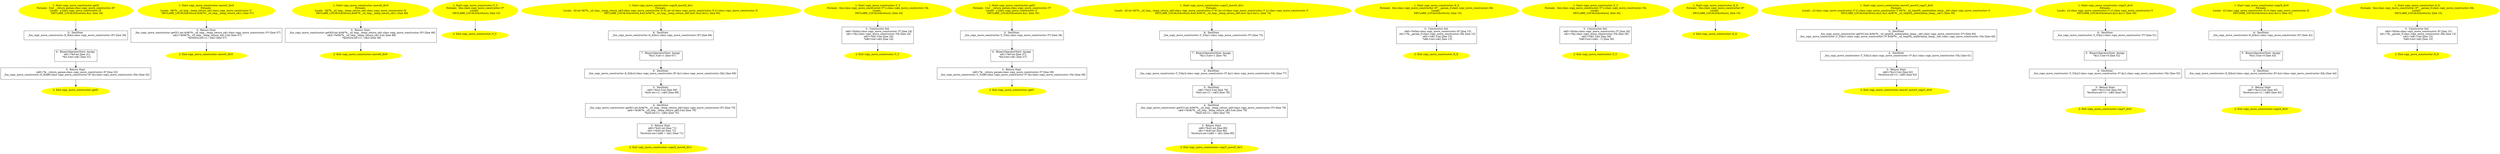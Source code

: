 /* @generated */
digraph iCFG {
"copy_move_constructor::getX{d41d8cd98f00b204e9800998ecf8427e_ZN21copy_move_constructor4getXEi}.00dad5067c368ba669fb710d5cb310c7_5" [label="5:  DeclStmt \n   _fun_copy_move_constructor::X_X(&x:class copy_move_constructor::X*) [line 30]\n " shape="box"]
	

	 "copy_move_constructor::getX{d41d8cd98f00b204e9800998ecf8427e_ZN21copy_move_constructor4getXEi}.00dad5067c368ba669fb710d5cb310c7_5" -> "copy_move_constructor::getX{d41d8cd98f00b204e9800998ecf8427e_ZN21copy_move_constructor4getXEi}.00dad5067c368ba669fb710d5cb310c7_4" ;
"copy_move_constructor::getX{d41d8cd98f00b204e9800998ecf8427e_ZN21copy_move_constructor4getXEi}.00dad5067c368ba669fb710d5cb310c7_4" [label="4:  BinaryOperatorStmt: Assign \n   n$1=*&f:int [line 31]\n  *&x.f:int=n$1 [line 31]\n " shape="box"]
	

	 "copy_move_constructor::getX{d41d8cd98f00b204e9800998ecf8427e_ZN21copy_move_constructor4getXEi}.00dad5067c368ba669fb710d5cb310c7_4" -> "copy_move_constructor::getX{d41d8cd98f00b204e9800998ecf8427e_ZN21copy_move_constructor4getXEi}.00dad5067c368ba669fb710d5cb310c7_3" ;
"copy_move_constructor::getX{d41d8cd98f00b204e9800998ecf8427e_ZN21copy_move_constructor4getXEi}.00dad5067c368ba669fb710d5cb310c7_3" [label="3:  Return Stmt \n   n$0=*&__return_param:class copy_move_constructor::X* [line 32]\n  _fun_copy_move_constructor::X_X(n$0:class copy_move_constructor::X*,&x:class copy_move_constructor::X&) [line 32]\n " shape="box"]
	

	 "copy_move_constructor::getX{d41d8cd98f00b204e9800998ecf8427e_ZN21copy_move_constructor4getXEi}.00dad5067c368ba669fb710d5cb310c7_3" -> "copy_move_constructor::getX{d41d8cd98f00b204e9800998ecf8427e_ZN21copy_move_constructor4getXEi}.00dad5067c368ba669fb710d5cb310c7_2" ;
"copy_move_constructor::getX{d41d8cd98f00b204e9800998ecf8427e_ZN21copy_move_constructor4getXEi}.00dad5067c368ba669fb710d5cb310c7_2" [label="2: Exit copy_move_constructor::getX \n  " color=yellow style=filled]
	

"copy_move_constructor::getX{d41d8cd98f00b204e9800998ecf8427e_ZN21copy_move_constructor4getXEi}.00dad5067c368ba669fb710d5cb310c7_1" [label="1: Start copy_move_constructor::getX\nFormals:  f:int __return_param:class copy_move_constructor::X*\nLocals:  x:class copy_move_constructor::X \n   DECLARE_LOCALS(&return,&x); [line 29]\n " color=yellow style=filled]
	

	 "copy_move_constructor::getX{d41d8cd98f00b204e9800998ecf8427e_ZN21copy_move_constructor4getXEi}.00dad5067c368ba669fb710d5cb310c7_1" -> "copy_move_constructor::getX{d41d8cd98f00b204e9800998ecf8427e_ZN21copy_move_constructor4getXEi}.00dad5067c368ba669fb710d5cb310c7_5" ;
"copy_move_constructor::moveY_div0{d41d8cd98f00b204e9800998ecf8427e_ZN21copy_move_constructor10moveY_.7a545f412923a1583673932ecf1ee3f4_3" [label="3:  Return Stmt \n   _fun_copy_move_constructor::getY(1:int,&0$?%__sil_tmp__temp_return_n$1:class copy_move_constructor::Y*) [line 57]\n  n$2=*&0$?%__sil_tmp__temp_return_n$1.f:int [line 57]\n  *&return:int=(1 / n$2) [line 57]\n " shape="box"]
	

	 "copy_move_constructor::moveY_div0{d41d8cd98f00b204e9800998ecf8427e_ZN21copy_move_constructor10moveY_.7a545f412923a1583673932ecf1ee3f4_3" -> "copy_move_constructor::moveY_div0{d41d8cd98f00b204e9800998ecf8427e_ZN21copy_move_constructor10moveY_.7a545f412923a1583673932ecf1ee3f4_2" ;
"copy_move_constructor::moveY_div0{d41d8cd98f00b204e9800998ecf8427e_ZN21copy_move_constructor10moveY_.7a545f412923a1583673932ecf1ee3f4_2" [label="2: Exit copy_move_constructor::moveY_div0 \n  " color=yellow style=filled]
	

"copy_move_constructor::moveY_div0{d41d8cd98f00b204e9800998ecf8427e_ZN21copy_move_constructor10moveY_.7a545f412923a1583673932ecf1ee3f4_1" [label="1: Start copy_move_constructor::moveY_div0\nFormals: \nLocals:  0$?%__sil_tmp__temp_return_n$1:class copy_move_constructor::Y \n   DECLARE_LOCALS(&return,&0$?%__sil_tmp__temp_return_n$1); [line 57]\n " color=yellow style=filled]
	

	 "copy_move_constructor::moveY_div0{d41d8cd98f00b204e9800998ecf8427e_ZN21copy_move_constructor10moveY_.7a545f412923a1583673932ecf1ee3f4_1" -> "copy_move_constructor::moveY_div0{d41d8cd98f00b204e9800998ecf8427e_ZN21copy_move_constructor10moveY_.7a545f412923a1583673932ecf1ee3f4_3" ;
"copy_move_constructor::moveX_div0{d41d8cd98f00b204e9800998ecf8427e_ZN21copy_move_constructor10moveX_.99c0b67eb8aef735644d369e52acdfba_3" [label="3:  Return Stmt \n   _fun_copy_move_constructor::getX(0:int,&0$?%__sil_tmp__temp_return_n$1:class copy_move_constructor::X*) [line 48]\n  n$2=*&0$?%__sil_tmp__temp_return_n$1.f:int [line 48]\n  *&return:int=(1 / n$2) [line 48]\n " shape="box"]
	

	 "copy_move_constructor::moveX_div0{d41d8cd98f00b204e9800998ecf8427e_ZN21copy_move_constructor10moveX_.99c0b67eb8aef735644d369e52acdfba_3" -> "copy_move_constructor::moveX_div0{d41d8cd98f00b204e9800998ecf8427e_ZN21copy_move_constructor10moveX_.99c0b67eb8aef735644d369e52acdfba_2" ;
"copy_move_constructor::moveX_div0{d41d8cd98f00b204e9800998ecf8427e_ZN21copy_move_constructor10moveX_.99c0b67eb8aef735644d369e52acdfba_2" [label="2: Exit copy_move_constructor::moveX_div0 \n  " color=yellow style=filled]
	

"copy_move_constructor::moveX_div0{d41d8cd98f00b204e9800998ecf8427e_ZN21copy_move_constructor10moveX_.99c0b67eb8aef735644d369e52acdfba_1" [label="1: Start copy_move_constructor::moveX_div0\nFormals: \nLocals:  0$?%__sil_tmp__temp_return_n$1:class copy_move_constructor::X \n   DECLARE_LOCALS(&return,&0$?%__sil_tmp__temp_return_n$1); [line 48]\n " color=yellow style=filled]
	

	 "copy_move_constructor::moveX_div0{d41d8cd98f00b204e9800998ecf8427e_ZN21copy_move_constructor10moveX_.99c0b67eb8aef735644d369e52acdfba_1" -> "copy_move_constructor::moveX_div0{d41d8cd98f00b204e9800998ecf8427e_ZN21copy_move_constructor10moveX_.99c0b67eb8aef735644d369e52acdfba_3" ;
"copy_move_constructor::Y_Y{_ZN21copy_move_constructor1YC1Ev}.eee3477952b6b0c121f13c26764fcc89_2" [label="2: Exit copy_move_constructor::Y_Y \n  " color=yellow style=filled]
	

"copy_move_constructor::Y_Y{_ZN21copy_move_constructor1YC1Ev}.eee3477952b6b0c121f13c26764fcc89_1" [label="1: Start copy_move_constructor::Y_Y\nFormals:  this:class copy_move_constructor::Y*\nLocals:  \n   DECLARE_LOCALS(&return); [line 23]\n " color=yellow style=filled]
	

	 "copy_move_constructor::Y_Y{_ZN21copy_move_constructor1YC1Ev}.eee3477952b6b0c121f13c26764fcc89_1" -> "copy_move_constructor::Y_Y{_ZN21copy_move_constructor1YC1Ev}.eee3477952b6b0c121f13c26764fcc89_2" ;
"copy_move_constructor::copyX_moveX_div1{d41d8cd98f00b204e9800998ecf8427e_ZN21copy_move_constructor16.6818480c14ebda6d041f6ae3e2f2de73_8" [label="8:  DeclStmt \n   _fun_copy_move_constructor::X_X(&x1:class copy_move_constructor::X*) [line 66]\n " shape="box"]
	

	 "copy_move_constructor::copyX_moveX_div1{d41d8cd98f00b204e9800998ecf8427e_ZN21copy_move_constructor16.6818480c14ebda6d041f6ae3e2f2de73_8" -> "copy_move_constructor::copyX_moveX_div1{d41d8cd98f00b204e9800998ecf8427e_ZN21copy_move_constructor16.6818480c14ebda6d041f6ae3e2f2de73_7" ;
"copy_move_constructor::copyX_moveX_div1{d41d8cd98f00b204e9800998ecf8427e_ZN21copy_move_constructor16.6818480c14ebda6d041f6ae3e2f2de73_7" [label="7:  BinaryOperatorStmt: Assign \n   *&x1.f:int=1 [line 67]\n " shape="box"]
	

	 "copy_move_constructor::copyX_moveX_div1{d41d8cd98f00b204e9800998ecf8427e_ZN21copy_move_constructor16.6818480c14ebda6d041f6ae3e2f2de73_7" -> "copy_move_constructor::copyX_moveX_div1{d41d8cd98f00b204e9800998ecf8427e_ZN21copy_move_constructor16.6818480c14ebda6d041f6ae3e2f2de73_6" ;
"copy_move_constructor::copyX_moveX_div1{d41d8cd98f00b204e9800998ecf8427e_ZN21copy_move_constructor16.6818480c14ebda6d041f6ae3e2f2de73_6" [label="6:  DeclStmt \n   _fun_copy_move_constructor::X_X(&x2:class copy_move_constructor::X*,&x1:class copy_move_constructor::X&) [line 68]\n " shape="box"]
	

	 "copy_move_constructor::copyX_moveX_div1{d41d8cd98f00b204e9800998ecf8427e_ZN21copy_move_constructor16.6818480c14ebda6d041f6ae3e2f2de73_6" -> "copy_move_constructor::copyX_moveX_div1{d41d8cd98f00b204e9800998ecf8427e_ZN21copy_move_constructor16.6818480c14ebda6d041f6ae3e2f2de73_5" ;
"copy_move_constructor::copyX_moveX_div1{d41d8cd98f00b204e9800998ecf8427e_ZN21copy_move_constructor16.6818480c14ebda6d041f6ae3e2f2de73_5" [label="5:  DeclStmt \n   n$5=*&x2.f:int [line 69]\n  *&d1:int=(1 / n$5) [line 69]\n " shape="box"]
	

	 "copy_move_constructor::copyX_moveX_div1{d41d8cd98f00b204e9800998ecf8427e_ZN21copy_move_constructor16.6818480c14ebda6d041f6ae3e2f2de73_5" -> "copy_move_constructor::copyX_moveX_div1{d41d8cd98f00b204e9800998ecf8427e_ZN21copy_move_constructor16.6818480c14ebda6d041f6ae3e2f2de73_4" ;
"copy_move_constructor::copyX_moveX_div1{d41d8cd98f00b204e9800998ecf8427e_ZN21copy_move_constructor16.6818480c14ebda6d041f6ae3e2f2de73_4" [label="4:  DeclStmt \n   _fun_copy_move_constructor::getX(1:int,&0$?%__sil_tmp__temp_return_n$3:class copy_move_constructor::X*) [line 70]\n  n$4=*&0$?%__sil_tmp__temp_return_n$3.f:int [line 70]\n  *&d2:int=(1 / n$4) [line 70]\n " shape="box"]
	

	 "copy_move_constructor::copyX_moveX_div1{d41d8cd98f00b204e9800998ecf8427e_ZN21copy_move_constructor16.6818480c14ebda6d041f6ae3e2f2de73_4" -> "copy_move_constructor::copyX_moveX_div1{d41d8cd98f00b204e9800998ecf8427e_ZN21copy_move_constructor16.6818480c14ebda6d041f6ae3e2f2de73_3" ;
"copy_move_constructor::copyX_moveX_div1{d41d8cd98f00b204e9800998ecf8427e_ZN21copy_move_constructor16.6818480c14ebda6d041f6ae3e2f2de73_3" [label="3:  Return Stmt \n   n$0=*&d1:int [line 71]\n  n$1=*&d2:int [line 71]\n  *&return:int=(n$0 + n$1) [line 71]\n " shape="box"]
	

	 "copy_move_constructor::copyX_moveX_div1{d41d8cd98f00b204e9800998ecf8427e_ZN21copy_move_constructor16.6818480c14ebda6d041f6ae3e2f2de73_3" -> "copy_move_constructor::copyX_moveX_div1{d41d8cd98f00b204e9800998ecf8427e_ZN21copy_move_constructor16.6818480c14ebda6d041f6ae3e2f2de73_2" ;
"copy_move_constructor::copyX_moveX_div1{d41d8cd98f00b204e9800998ecf8427e_ZN21copy_move_constructor16.6818480c14ebda6d041f6ae3e2f2de73_2" [label="2: Exit copy_move_constructor::copyX_moveX_div1 \n  " color=yellow style=filled]
	

"copy_move_constructor::copyX_moveX_div1{d41d8cd98f00b204e9800998ecf8427e_ZN21copy_move_constructor16.6818480c14ebda6d041f6ae3e2f2de73_1" [label="1: Start copy_move_constructor::copyX_moveX_div1\nFormals: \nLocals:  d2:int 0$?%__sil_tmp__temp_return_n$3:class copy_move_constructor::X d1:int x2:class copy_move_constructor::X x1:class copy_move_constructor::X \n   DECLARE_LOCALS(&return,&d2,&0$?%__sil_tmp__temp_return_n$3,&d1,&x2,&x1); [line 65]\n " color=yellow style=filled]
	

	 "copy_move_constructor::copyX_moveX_div1{d41d8cd98f00b204e9800998ecf8427e_ZN21copy_move_constructor16.6818480c14ebda6d041f6ae3e2f2de73_1" -> "copy_move_constructor::copyX_moveX_div1{d41d8cd98f00b204e9800998ecf8427e_ZN21copy_move_constructor16.6818480c14ebda6d041f6ae3e2f2de73_8" ;
"copy_move_constructor::Y_Y{_ZN21copy_move_constructor1YC1ERKS0_}.a1bb59feb4c97e47fb0df8989fc1ca51_3" [label="3:  Constructor Init \n   n$0=*&this:class copy_move_constructor::Y* [line 24]\n  n$1=*&y:class copy_move_constructor::Y& [line 24]\n  n$2=*n$1.f:int [line 24]\n  *n$0.f:int=n$2 [line 24]\n " shape="box"]
	

	 "copy_move_constructor::Y_Y{_ZN21copy_move_constructor1YC1ERKS0_}.a1bb59feb4c97e47fb0df8989fc1ca51_3" -> "copy_move_constructor::Y_Y{_ZN21copy_move_constructor1YC1ERKS0_}.a1bb59feb4c97e47fb0df8989fc1ca51_2" ;
"copy_move_constructor::Y_Y{_ZN21copy_move_constructor1YC1ERKS0_}.a1bb59feb4c97e47fb0df8989fc1ca51_2" [label="2: Exit copy_move_constructor::Y_Y \n  " color=yellow style=filled]
	

"copy_move_constructor::Y_Y{_ZN21copy_move_constructor1YC1ERKS0_}.a1bb59feb4c97e47fb0df8989fc1ca51_1" [label="1: Start copy_move_constructor::Y_Y\nFormals:  this:class copy_move_constructor::Y* y:class copy_move_constructor::Y&\nLocals:  \n   DECLARE_LOCALS(&return); [line 24]\n " color=yellow style=filled]
	

	 "copy_move_constructor::Y_Y{_ZN21copy_move_constructor1YC1ERKS0_}.a1bb59feb4c97e47fb0df8989fc1ca51_1" -> "copy_move_constructor::Y_Y{_ZN21copy_move_constructor1YC1ERKS0_}.a1bb59feb4c97e47fb0df8989fc1ca51_3" ;
"copy_move_constructor::getY{d41d8cd98f00b204e9800998ecf8427e_ZN21copy_move_constructor4getYEi}.faf5e349d9e93a3fbe406ba124a7d736_5" [label="5:  DeclStmt \n   _fun_copy_move_constructor::Y_Y(&y:class copy_move_constructor::Y*) [line 36]\n " shape="box"]
	

	 "copy_move_constructor::getY{d41d8cd98f00b204e9800998ecf8427e_ZN21copy_move_constructor4getYEi}.faf5e349d9e93a3fbe406ba124a7d736_5" -> "copy_move_constructor::getY{d41d8cd98f00b204e9800998ecf8427e_ZN21copy_move_constructor4getYEi}.faf5e349d9e93a3fbe406ba124a7d736_4" ;
"copy_move_constructor::getY{d41d8cd98f00b204e9800998ecf8427e_ZN21copy_move_constructor4getYEi}.faf5e349d9e93a3fbe406ba124a7d736_4" [label="4:  BinaryOperatorStmt: Assign \n   n$1=*&f:int [line 37]\n  *&y.f:int=n$1 [line 37]\n " shape="box"]
	

	 "copy_move_constructor::getY{d41d8cd98f00b204e9800998ecf8427e_ZN21copy_move_constructor4getYEi}.faf5e349d9e93a3fbe406ba124a7d736_4" -> "copy_move_constructor::getY{d41d8cd98f00b204e9800998ecf8427e_ZN21copy_move_constructor4getYEi}.faf5e349d9e93a3fbe406ba124a7d736_3" ;
"copy_move_constructor::getY{d41d8cd98f00b204e9800998ecf8427e_ZN21copy_move_constructor4getYEi}.faf5e349d9e93a3fbe406ba124a7d736_3" [label="3:  Return Stmt \n   n$0=*&__return_param:class copy_move_constructor::Y* [line 38]\n  _fun_copy_move_constructor::Y_Y(n$0:class copy_move_constructor::Y*,&y:class copy_move_constructor::Y&) [line 38]\n " shape="box"]
	

	 "copy_move_constructor::getY{d41d8cd98f00b204e9800998ecf8427e_ZN21copy_move_constructor4getYEi}.faf5e349d9e93a3fbe406ba124a7d736_3" -> "copy_move_constructor::getY{d41d8cd98f00b204e9800998ecf8427e_ZN21copy_move_constructor4getYEi}.faf5e349d9e93a3fbe406ba124a7d736_2" ;
"copy_move_constructor::getY{d41d8cd98f00b204e9800998ecf8427e_ZN21copy_move_constructor4getYEi}.faf5e349d9e93a3fbe406ba124a7d736_2" [label="2: Exit copy_move_constructor::getY \n  " color=yellow style=filled]
	

"copy_move_constructor::getY{d41d8cd98f00b204e9800998ecf8427e_ZN21copy_move_constructor4getYEi}.faf5e349d9e93a3fbe406ba124a7d736_1" [label="1: Start copy_move_constructor::getY\nFormals:  f:int __return_param:class copy_move_constructor::Y*\nLocals:  y:class copy_move_constructor::Y \n   DECLARE_LOCALS(&return,&y); [line 35]\n " color=yellow style=filled]
	

	 "copy_move_constructor::getY{d41d8cd98f00b204e9800998ecf8427e_ZN21copy_move_constructor4getYEi}.faf5e349d9e93a3fbe406ba124a7d736_1" -> "copy_move_constructor::getY{d41d8cd98f00b204e9800998ecf8427e_ZN21copy_move_constructor4getYEi}.faf5e349d9e93a3fbe406ba124a7d736_5" ;
"copy_move_constructor::copyY_moveY_div1{d41d8cd98f00b204e9800998ecf8427e_ZN21copy_move_constructor16.08592d3e50a2c3394f35cee31e9b17c2_8" [label="8:  DeclStmt \n   _fun_copy_move_constructor::Y_Y(&y1:class copy_move_constructor::Y*) [line 75]\n " shape="box"]
	

	 "copy_move_constructor::copyY_moveY_div1{d41d8cd98f00b204e9800998ecf8427e_ZN21copy_move_constructor16.08592d3e50a2c3394f35cee31e9b17c2_8" -> "copy_move_constructor::copyY_moveY_div1{d41d8cd98f00b204e9800998ecf8427e_ZN21copy_move_constructor16.08592d3e50a2c3394f35cee31e9b17c2_7" ;
"copy_move_constructor::copyY_moveY_div1{d41d8cd98f00b204e9800998ecf8427e_ZN21copy_move_constructor16.08592d3e50a2c3394f35cee31e9b17c2_7" [label="7:  BinaryOperatorStmt: Assign \n   *&y1.f:int=1 [line 76]\n " shape="box"]
	

	 "copy_move_constructor::copyY_moveY_div1{d41d8cd98f00b204e9800998ecf8427e_ZN21copy_move_constructor16.08592d3e50a2c3394f35cee31e9b17c2_7" -> "copy_move_constructor::copyY_moveY_div1{d41d8cd98f00b204e9800998ecf8427e_ZN21copy_move_constructor16.08592d3e50a2c3394f35cee31e9b17c2_6" ;
"copy_move_constructor::copyY_moveY_div1{d41d8cd98f00b204e9800998ecf8427e_ZN21copy_move_constructor16.08592d3e50a2c3394f35cee31e9b17c2_6" [label="6:  DeclStmt \n   _fun_copy_move_constructor::Y_Y(&y2:class copy_move_constructor::Y*,&y1:class copy_move_constructor::Y&) [line 77]\n " shape="box"]
	

	 "copy_move_constructor::copyY_moveY_div1{d41d8cd98f00b204e9800998ecf8427e_ZN21copy_move_constructor16.08592d3e50a2c3394f35cee31e9b17c2_6" -> "copy_move_constructor::copyY_moveY_div1{d41d8cd98f00b204e9800998ecf8427e_ZN21copy_move_constructor16.08592d3e50a2c3394f35cee31e9b17c2_5" ;
"copy_move_constructor::copyY_moveY_div1{d41d8cd98f00b204e9800998ecf8427e_ZN21copy_move_constructor16.08592d3e50a2c3394f35cee31e9b17c2_5" [label="5:  DeclStmt \n   n$5=*&y2.f:int [line 78]\n  *&d1:int=(1 / n$5) [line 78]\n " shape="box"]
	

	 "copy_move_constructor::copyY_moveY_div1{d41d8cd98f00b204e9800998ecf8427e_ZN21copy_move_constructor16.08592d3e50a2c3394f35cee31e9b17c2_5" -> "copy_move_constructor::copyY_moveY_div1{d41d8cd98f00b204e9800998ecf8427e_ZN21copy_move_constructor16.08592d3e50a2c3394f35cee31e9b17c2_4" ;
"copy_move_constructor::copyY_moveY_div1{d41d8cd98f00b204e9800998ecf8427e_ZN21copy_move_constructor16.08592d3e50a2c3394f35cee31e9b17c2_4" [label="4:  DeclStmt \n   _fun_copy_move_constructor::getY(2:int,&0$?%__sil_tmp__temp_return_n$3:class copy_move_constructor::Y*) [line 79]\n  n$4=*&0$?%__sil_tmp__temp_return_n$3.f:int [line 79]\n  *&d2:int=(1 / n$4) [line 79]\n " shape="box"]
	

	 "copy_move_constructor::copyY_moveY_div1{d41d8cd98f00b204e9800998ecf8427e_ZN21copy_move_constructor16.08592d3e50a2c3394f35cee31e9b17c2_4" -> "copy_move_constructor::copyY_moveY_div1{d41d8cd98f00b204e9800998ecf8427e_ZN21copy_move_constructor16.08592d3e50a2c3394f35cee31e9b17c2_3" ;
"copy_move_constructor::copyY_moveY_div1{d41d8cd98f00b204e9800998ecf8427e_ZN21copy_move_constructor16.08592d3e50a2c3394f35cee31e9b17c2_3" [label="3:  Return Stmt \n   n$0=*&d1:int [line 80]\n  n$1=*&d2:int [line 80]\n  *&return:int=(n$0 + n$1) [line 80]\n " shape="box"]
	

	 "copy_move_constructor::copyY_moveY_div1{d41d8cd98f00b204e9800998ecf8427e_ZN21copy_move_constructor16.08592d3e50a2c3394f35cee31e9b17c2_3" -> "copy_move_constructor::copyY_moveY_div1{d41d8cd98f00b204e9800998ecf8427e_ZN21copy_move_constructor16.08592d3e50a2c3394f35cee31e9b17c2_2" ;
"copy_move_constructor::copyY_moveY_div1{d41d8cd98f00b204e9800998ecf8427e_ZN21copy_move_constructor16.08592d3e50a2c3394f35cee31e9b17c2_2" [label="2: Exit copy_move_constructor::copyY_moveY_div1 \n  " color=yellow style=filled]
	

"copy_move_constructor::copyY_moveY_div1{d41d8cd98f00b204e9800998ecf8427e_ZN21copy_move_constructor16.08592d3e50a2c3394f35cee31e9b17c2_1" [label="1: Start copy_move_constructor::copyY_moveY_div1\nFormals: \nLocals:  d2:int 0$?%__sil_tmp__temp_return_n$3:class copy_move_constructor::Y d1:int y2:class copy_move_constructor::Y y1:class copy_move_constructor::Y \n   DECLARE_LOCALS(&return,&d2,&0$?%__sil_tmp__temp_return_n$3,&d1,&y2,&y1); [line 74]\n " color=yellow style=filled]
	

	 "copy_move_constructor::copyY_moveY_div1{d41d8cd98f00b204e9800998ecf8427e_ZN21copy_move_constructor16.08592d3e50a2c3394f35cee31e9b17c2_1" -> "copy_move_constructor::copyY_moveY_div1{d41d8cd98f00b204e9800998ecf8427e_ZN21copy_move_constructor16.08592d3e50a2c3394f35cee31e9b17c2_8" ;
"copy_move_constructor::X_X{_ZN21copy_move_constructor1XC1ERKS0_}.938921af7dd4069cf40dd76f4a734a03_3" [label="3:  Constructor Init \n   n$0=*&this:class copy_move_constructor::X* [line 15]\n  n$1=*&__param_0:class copy_move_constructor::X& [line 15]\n  n$2=*n$1.f:int [line 15]\n  *n$0.f:int=n$2 [line 15]\n " shape="box"]
	

	 "copy_move_constructor::X_X{_ZN21copy_move_constructor1XC1ERKS0_}.938921af7dd4069cf40dd76f4a734a03_3" -> "copy_move_constructor::X_X{_ZN21copy_move_constructor1XC1ERKS0_}.938921af7dd4069cf40dd76f4a734a03_2" ;
"copy_move_constructor::X_X{_ZN21copy_move_constructor1XC1ERKS0_}.938921af7dd4069cf40dd76f4a734a03_2" [label="2: Exit copy_move_constructor::X_X \n  " color=yellow style=filled]
	

"copy_move_constructor::X_X{_ZN21copy_move_constructor1XC1ERKS0_}.938921af7dd4069cf40dd76f4a734a03_1" [label="1: Start copy_move_constructor::X_X\nFormals:  this:class copy_move_constructor::X* __param_0:class copy_move_constructor::X&\nLocals:  \n   DECLARE_LOCALS(&return); [line 15]\n " color=yellow style=filled]
	

	 "copy_move_constructor::X_X{_ZN21copy_move_constructor1XC1ERKS0_}.938921af7dd4069cf40dd76f4a734a03_1" -> "copy_move_constructor::X_X{_ZN21copy_move_constructor1XC1ERKS0_}.938921af7dd4069cf40dd76f4a734a03_3" ;
"copy_move_constructor::Y_Y{_ZN21copy_move_constructor1YC1EOKS0_}.5f8ffb0efd14c4e2a52eda68cb73ab09_3" [label="3:  Constructor Init \n   n$0=*&this:class copy_move_constructor::Y* [line 26]\n  n$1=*&y:class copy_move_constructor::Y& [line 26]\n  n$2=*n$1.f:int [line 26]\n  *n$0.f:int=(n$2 - 1) [line 26]\n " shape="box"]
	

	 "copy_move_constructor::Y_Y{_ZN21copy_move_constructor1YC1EOKS0_}.5f8ffb0efd14c4e2a52eda68cb73ab09_3" -> "copy_move_constructor::Y_Y{_ZN21copy_move_constructor1YC1EOKS0_}.5f8ffb0efd14c4e2a52eda68cb73ab09_2" ;
"copy_move_constructor::Y_Y{_ZN21copy_move_constructor1YC1EOKS0_}.5f8ffb0efd14c4e2a52eda68cb73ab09_2" [label="2: Exit copy_move_constructor::Y_Y \n  " color=yellow style=filled]
	

"copy_move_constructor::Y_Y{_ZN21copy_move_constructor1YC1EOKS0_}.5f8ffb0efd14c4e2a52eda68cb73ab09_1" [label="1: Start copy_move_constructor::Y_Y\nFormals:  this:class copy_move_constructor::Y* y:class copy_move_constructor::Y&\nLocals:  \n   DECLARE_LOCALS(&return); [line 26]\n " color=yellow style=filled]
	

	 "copy_move_constructor::Y_Y{_ZN21copy_move_constructor1YC1EOKS0_}.5f8ffb0efd14c4e2a52eda68cb73ab09_1" -> "copy_move_constructor::Y_Y{_ZN21copy_move_constructor1YC1EOKS0_}.5f8ffb0efd14c4e2a52eda68cb73ab09_3" ;
"copy_move_constructor::X_X{_ZN21copy_move_constructor1XC1Ev}.43eb711dd0840594dd55a622c469a871_2" [label="2: Exit copy_move_constructor::X_X \n  " color=yellow style=filled]
	

"copy_move_constructor::X_X{_ZN21copy_move_constructor1XC1Ev}.43eb711dd0840594dd55a622c469a871_1" [label="1: Start copy_move_constructor::X_X\nFormals:  this:class copy_move_constructor::X*\nLocals:  \n   DECLARE_LOCALS(&return); [line 15]\n " color=yellow style=filled]
	

	 "copy_move_constructor::X_X{_ZN21copy_move_constructor1XC1Ev}.43eb711dd0840594dd55a622c469a871_1" -> "copy_move_constructor::X_X{_ZN21copy_move_constructor1XC1Ev}.43eb711dd0840594dd55a622c469a871_2" ;
"copy_move_constructor::moveY_moveY_copyY_div0{d41d8cd98f00b204e9800998ecf8427e_ZN21copy_move_constru.ba708b806578d7e24a2491d7c12b501d_5" [label="5:  DeclStmt \n   _fun_copy_move_constructor::getY(2:int,&0$?%__sil_tmpSIL_materialize_temp__n$1:class copy_move_constructor::Y*) [line 60]\n  _fun_copy_move_constructor::Y_Y(&y1:class copy_move_constructor::Y*,&0$?%__sil_tmpSIL_materialize_temp__n$1:class copy_move_constructor::Y&) [line 60]\n " shape="box"]
	

	 "copy_move_constructor::moveY_moveY_copyY_div0{d41d8cd98f00b204e9800998ecf8427e_ZN21copy_move_constru.ba708b806578d7e24a2491d7c12b501d_5" -> "copy_move_constructor::moveY_moveY_copyY_div0{d41d8cd98f00b204e9800998ecf8427e_ZN21copy_move_constru.ba708b806578d7e24a2491d7c12b501d_4" ;
"copy_move_constructor::moveY_moveY_copyY_div0{d41d8cd98f00b204e9800998ecf8427e_ZN21copy_move_constru.ba708b806578d7e24a2491d7c12b501d_4" [label="4:  DeclStmt \n   _fun_copy_move_constructor::Y_Y(&y2:class copy_move_constructor::Y*,&y1:class copy_move_constructor::Y&) [line 61]\n " shape="box"]
	

	 "copy_move_constructor::moveY_moveY_copyY_div0{d41d8cd98f00b204e9800998ecf8427e_ZN21copy_move_constru.ba708b806578d7e24a2491d7c12b501d_4" -> "copy_move_constructor::moveY_moveY_copyY_div0{d41d8cd98f00b204e9800998ecf8427e_ZN21copy_move_constru.ba708b806578d7e24a2491d7c12b501d_3" ;
"copy_move_constructor::moveY_moveY_copyY_div0{d41d8cd98f00b204e9800998ecf8427e_ZN21copy_move_constru.ba708b806578d7e24a2491d7c12b501d_3" [label="3:  Return Stmt \n   n$0=*&y2.f:int [line 62]\n  *&return:int=(1 / n$0) [line 62]\n " shape="box"]
	

	 "copy_move_constructor::moveY_moveY_copyY_div0{d41d8cd98f00b204e9800998ecf8427e_ZN21copy_move_constru.ba708b806578d7e24a2491d7c12b501d_3" -> "copy_move_constructor::moveY_moveY_copyY_div0{d41d8cd98f00b204e9800998ecf8427e_ZN21copy_move_constru.ba708b806578d7e24a2491d7c12b501d_2" ;
"copy_move_constructor::moveY_moveY_copyY_div0{d41d8cd98f00b204e9800998ecf8427e_ZN21copy_move_constru.ba708b806578d7e24a2491d7c12b501d_2" [label="2: Exit copy_move_constructor::moveY_moveY_copyY_div0 \n  " color=yellow style=filled]
	

"copy_move_constructor::moveY_moveY_copyY_div0{d41d8cd98f00b204e9800998ecf8427e_ZN21copy_move_constru.ba708b806578d7e24a2491d7c12b501d_1" [label="1: Start copy_move_constructor::moveY_moveY_copyY_div0\nFormals: \nLocals:  y2:class copy_move_constructor::Y y1:class copy_move_constructor::Y 0$?%__sil_tmpSIL_materialize_temp__n$1:class copy_move_constructor::Y \n   DECLARE_LOCALS(&return,&y2,&y1,&0$?%__sil_tmpSIL_materialize_temp__n$1); [line 59]\n " color=yellow style=filled]
	

	 "copy_move_constructor::moveY_moveY_copyY_div0{d41d8cd98f00b204e9800998ecf8427e_ZN21copy_move_constru.ba708b806578d7e24a2491d7c12b501d_1" -> "copy_move_constructor::moveY_moveY_copyY_div0{d41d8cd98f00b204e9800998ecf8427e_ZN21copy_move_constru.ba708b806578d7e24a2491d7c12b501d_5" ;
"copy_move_constructor::copyY_div0{d41d8cd98f00b204e9800998ecf8427e_ZN21copy_move_constructor10copyY_.d07887baaf3056cca0765355546b4932_6" [label="6:  DeclStmt \n   _fun_copy_move_constructor::Y_Y(&y1:class copy_move_constructor::Y*) [line 51]\n " shape="box"]
	

	 "copy_move_constructor::copyY_div0{d41d8cd98f00b204e9800998ecf8427e_ZN21copy_move_constructor10copyY_.d07887baaf3056cca0765355546b4932_6" -> "copy_move_constructor::copyY_div0{d41d8cd98f00b204e9800998ecf8427e_ZN21copy_move_constructor10copyY_.d07887baaf3056cca0765355546b4932_5" ;
"copy_move_constructor::copyY_div0{d41d8cd98f00b204e9800998ecf8427e_ZN21copy_move_constructor10copyY_.d07887baaf3056cca0765355546b4932_5" [label="5:  BinaryOperatorStmt: Assign \n   *&y1.f:int=0 [line 52]\n " shape="box"]
	

	 "copy_move_constructor::copyY_div0{d41d8cd98f00b204e9800998ecf8427e_ZN21copy_move_constructor10copyY_.d07887baaf3056cca0765355546b4932_5" -> "copy_move_constructor::copyY_div0{d41d8cd98f00b204e9800998ecf8427e_ZN21copy_move_constructor10copyY_.d07887baaf3056cca0765355546b4932_4" ;
"copy_move_constructor::copyY_div0{d41d8cd98f00b204e9800998ecf8427e_ZN21copy_move_constructor10copyY_.d07887baaf3056cca0765355546b4932_4" [label="4:  DeclStmt \n   _fun_copy_move_constructor::Y_Y(&y2:class copy_move_constructor::Y*,&y1:class copy_move_constructor::Y&) [line 53]\n " shape="box"]
	

	 "copy_move_constructor::copyY_div0{d41d8cd98f00b204e9800998ecf8427e_ZN21copy_move_constructor10copyY_.d07887baaf3056cca0765355546b4932_4" -> "copy_move_constructor::copyY_div0{d41d8cd98f00b204e9800998ecf8427e_ZN21copy_move_constructor10copyY_.d07887baaf3056cca0765355546b4932_3" ;
"copy_move_constructor::copyY_div0{d41d8cd98f00b204e9800998ecf8427e_ZN21copy_move_constructor10copyY_.d07887baaf3056cca0765355546b4932_3" [label="3:  Return Stmt \n   n$0=*&y2.f:int [line 54]\n  *&return:int=(1 / n$0) [line 54]\n " shape="box"]
	

	 "copy_move_constructor::copyY_div0{d41d8cd98f00b204e9800998ecf8427e_ZN21copy_move_constructor10copyY_.d07887baaf3056cca0765355546b4932_3" -> "copy_move_constructor::copyY_div0{d41d8cd98f00b204e9800998ecf8427e_ZN21copy_move_constructor10copyY_.d07887baaf3056cca0765355546b4932_2" ;
"copy_move_constructor::copyY_div0{d41d8cd98f00b204e9800998ecf8427e_ZN21copy_move_constructor10copyY_.d07887baaf3056cca0765355546b4932_2" [label="2: Exit copy_move_constructor::copyY_div0 \n  " color=yellow style=filled]
	

"copy_move_constructor::copyY_div0{d41d8cd98f00b204e9800998ecf8427e_ZN21copy_move_constructor10copyY_.d07887baaf3056cca0765355546b4932_1" [label="1: Start copy_move_constructor::copyY_div0\nFormals: \nLocals:  y2:class copy_move_constructor::Y y1:class copy_move_constructor::Y \n   DECLARE_LOCALS(&return,&y2,&y1); [line 50]\n " color=yellow style=filled]
	

	 "copy_move_constructor::copyY_div0{d41d8cd98f00b204e9800998ecf8427e_ZN21copy_move_constructor10copyY_.d07887baaf3056cca0765355546b4932_1" -> "copy_move_constructor::copyY_div0{d41d8cd98f00b204e9800998ecf8427e_ZN21copy_move_constructor10copyY_.d07887baaf3056cca0765355546b4932_6" ;
"copy_move_constructor::copyX_div0{d41d8cd98f00b204e9800998ecf8427e_ZN21copy_move_constructor10copyX_.8590b792825912e946d4f6a87a5a554c_6" [label="6:  DeclStmt \n   _fun_copy_move_constructor::X_X(&x1:class copy_move_constructor::X*) [line 42]\n " shape="box"]
	

	 "copy_move_constructor::copyX_div0{d41d8cd98f00b204e9800998ecf8427e_ZN21copy_move_constructor10copyX_.8590b792825912e946d4f6a87a5a554c_6" -> "copy_move_constructor::copyX_div0{d41d8cd98f00b204e9800998ecf8427e_ZN21copy_move_constructor10copyX_.8590b792825912e946d4f6a87a5a554c_5" ;
"copy_move_constructor::copyX_div0{d41d8cd98f00b204e9800998ecf8427e_ZN21copy_move_constructor10copyX_.8590b792825912e946d4f6a87a5a554c_5" [label="5:  BinaryOperatorStmt: Assign \n   *&x1.f:int=0 [line 43]\n " shape="box"]
	

	 "copy_move_constructor::copyX_div0{d41d8cd98f00b204e9800998ecf8427e_ZN21copy_move_constructor10copyX_.8590b792825912e946d4f6a87a5a554c_5" -> "copy_move_constructor::copyX_div0{d41d8cd98f00b204e9800998ecf8427e_ZN21copy_move_constructor10copyX_.8590b792825912e946d4f6a87a5a554c_4" ;
"copy_move_constructor::copyX_div0{d41d8cd98f00b204e9800998ecf8427e_ZN21copy_move_constructor10copyX_.8590b792825912e946d4f6a87a5a554c_4" [label="4:  DeclStmt \n   _fun_copy_move_constructor::X_X(&x2:class copy_move_constructor::X*,&x1:class copy_move_constructor::X&) [line 44]\n " shape="box"]
	

	 "copy_move_constructor::copyX_div0{d41d8cd98f00b204e9800998ecf8427e_ZN21copy_move_constructor10copyX_.8590b792825912e946d4f6a87a5a554c_4" -> "copy_move_constructor::copyX_div0{d41d8cd98f00b204e9800998ecf8427e_ZN21copy_move_constructor10copyX_.8590b792825912e946d4f6a87a5a554c_3" ;
"copy_move_constructor::copyX_div0{d41d8cd98f00b204e9800998ecf8427e_ZN21copy_move_constructor10copyX_.8590b792825912e946d4f6a87a5a554c_3" [label="3:  Return Stmt \n   n$0=*&x2.f:int [line 45]\n  *&return:int=(1 / n$0) [line 45]\n " shape="box"]
	

	 "copy_move_constructor::copyX_div0{d41d8cd98f00b204e9800998ecf8427e_ZN21copy_move_constructor10copyX_.8590b792825912e946d4f6a87a5a554c_3" -> "copy_move_constructor::copyX_div0{d41d8cd98f00b204e9800998ecf8427e_ZN21copy_move_constructor10copyX_.8590b792825912e946d4f6a87a5a554c_2" ;
"copy_move_constructor::copyX_div0{d41d8cd98f00b204e9800998ecf8427e_ZN21copy_move_constructor10copyX_.8590b792825912e946d4f6a87a5a554c_2" [label="2: Exit copy_move_constructor::copyX_div0 \n  " color=yellow style=filled]
	

"copy_move_constructor::copyX_div0{d41d8cd98f00b204e9800998ecf8427e_ZN21copy_move_constructor10copyX_.8590b792825912e946d4f6a87a5a554c_1" [label="1: Start copy_move_constructor::copyX_div0\nFormals: \nLocals:  x2:class copy_move_constructor::X x1:class copy_move_constructor::X \n   DECLARE_LOCALS(&return,&x2,&x1); [line 41]\n " color=yellow style=filled]
	

	 "copy_move_constructor::copyX_div0{d41d8cd98f00b204e9800998ecf8427e_ZN21copy_move_constructor10copyX_.8590b792825912e946d4f6a87a5a554c_1" -> "copy_move_constructor::copyX_div0{d41d8cd98f00b204e9800998ecf8427e_ZN21copy_move_constructor10copyX_.8590b792825912e946d4f6a87a5a554c_6" ;
"copy_move_constructor::X_X{_ZN21copy_move_constructor1XC1EOS0_}.e24ff40e22addf38aee51c3eff30d413_3" [label="3:  Constructor Init \n   n$0=*&this:class copy_move_constructor::X* [line 15]\n  n$1=*&__param_0:class copy_move_constructor::X& [line 15]\n  n$2=*n$1.f:int [line 15]\n  *n$0.f:int=n$2 [line 15]\n " shape="box"]
	

	 "copy_move_constructor::X_X{_ZN21copy_move_constructor1XC1EOS0_}.e24ff40e22addf38aee51c3eff30d413_3" -> "copy_move_constructor::X_X{_ZN21copy_move_constructor1XC1EOS0_}.e24ff40e22addf38aee51c3eff30d413_2" ;
"copy_move_constructor::X_X{_ZN21copy_move_constructor1XC1EOS0_}.e24ff40e22addf38aee51c3eff30d413_2" [label="2: Exit copy_move_constructor::X_X \n  " color=yellow style=filled]
	

"copy_move_constructor::X_X{_ZN21copy_move_constructor1XC1EOS0_}.e24ff40e22addf38aee51c3eff30d413_1" [label="1: Start copy_move_constructor::X_X\nFormals:  this:class copy_move_constructor::X* __param_0:class copy_move_constructor::X&\nLocals:  \n   DECLARE_LOCALS(&return); [line 15]\n " color=yellow style=filled]
	

	 "copy_move_constructor::X_X{_ZN21copy_move_constructor1XC1EOS0_}.e24ff40e22addf38aee51c3eff30d413_1" -> "copy_move_constructor::X_X{_ZN21copy_move_constructor1XC1EOS0_}.e24ff40e22addf38aee51c3eff30d413_3" ;
}
